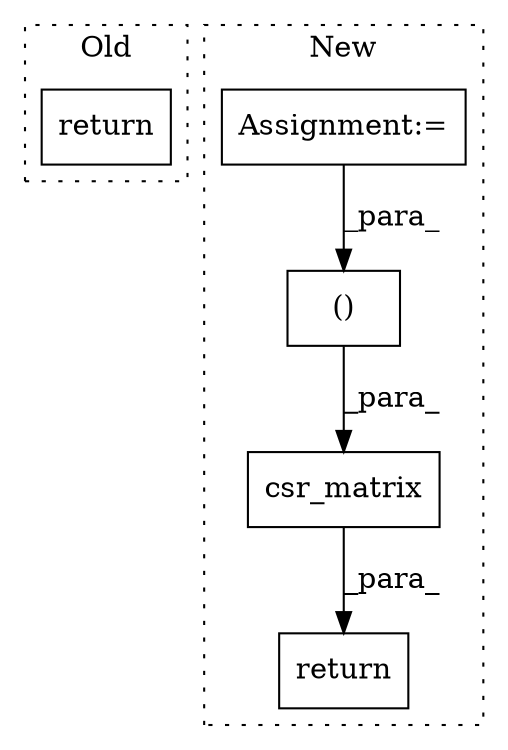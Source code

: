 digraph G {
subgraph cluster0 {
1 [label="return" a="41" s="10243" l="7" shape="box"];
label = "Old";
style="dotted";
}
subgraph cluster1 {
2 [label="csr_matrix" a="32" s="5900,5999" l="16,1" shape="box"];
3 [label="return" a="41" s="5893" l="7" shape="box"];
4 [label="()" a="106" s="5966" l="15" shape="box"];
5 [label="Assignment:=" a="7" s="5571" l="1" shape="box"];
label = "New";
style="dotted";
}
2 -> 3 [label="_para_"];
4 -> 2 [label="_para_"];
5 -> 4 [label="_para_"];
}